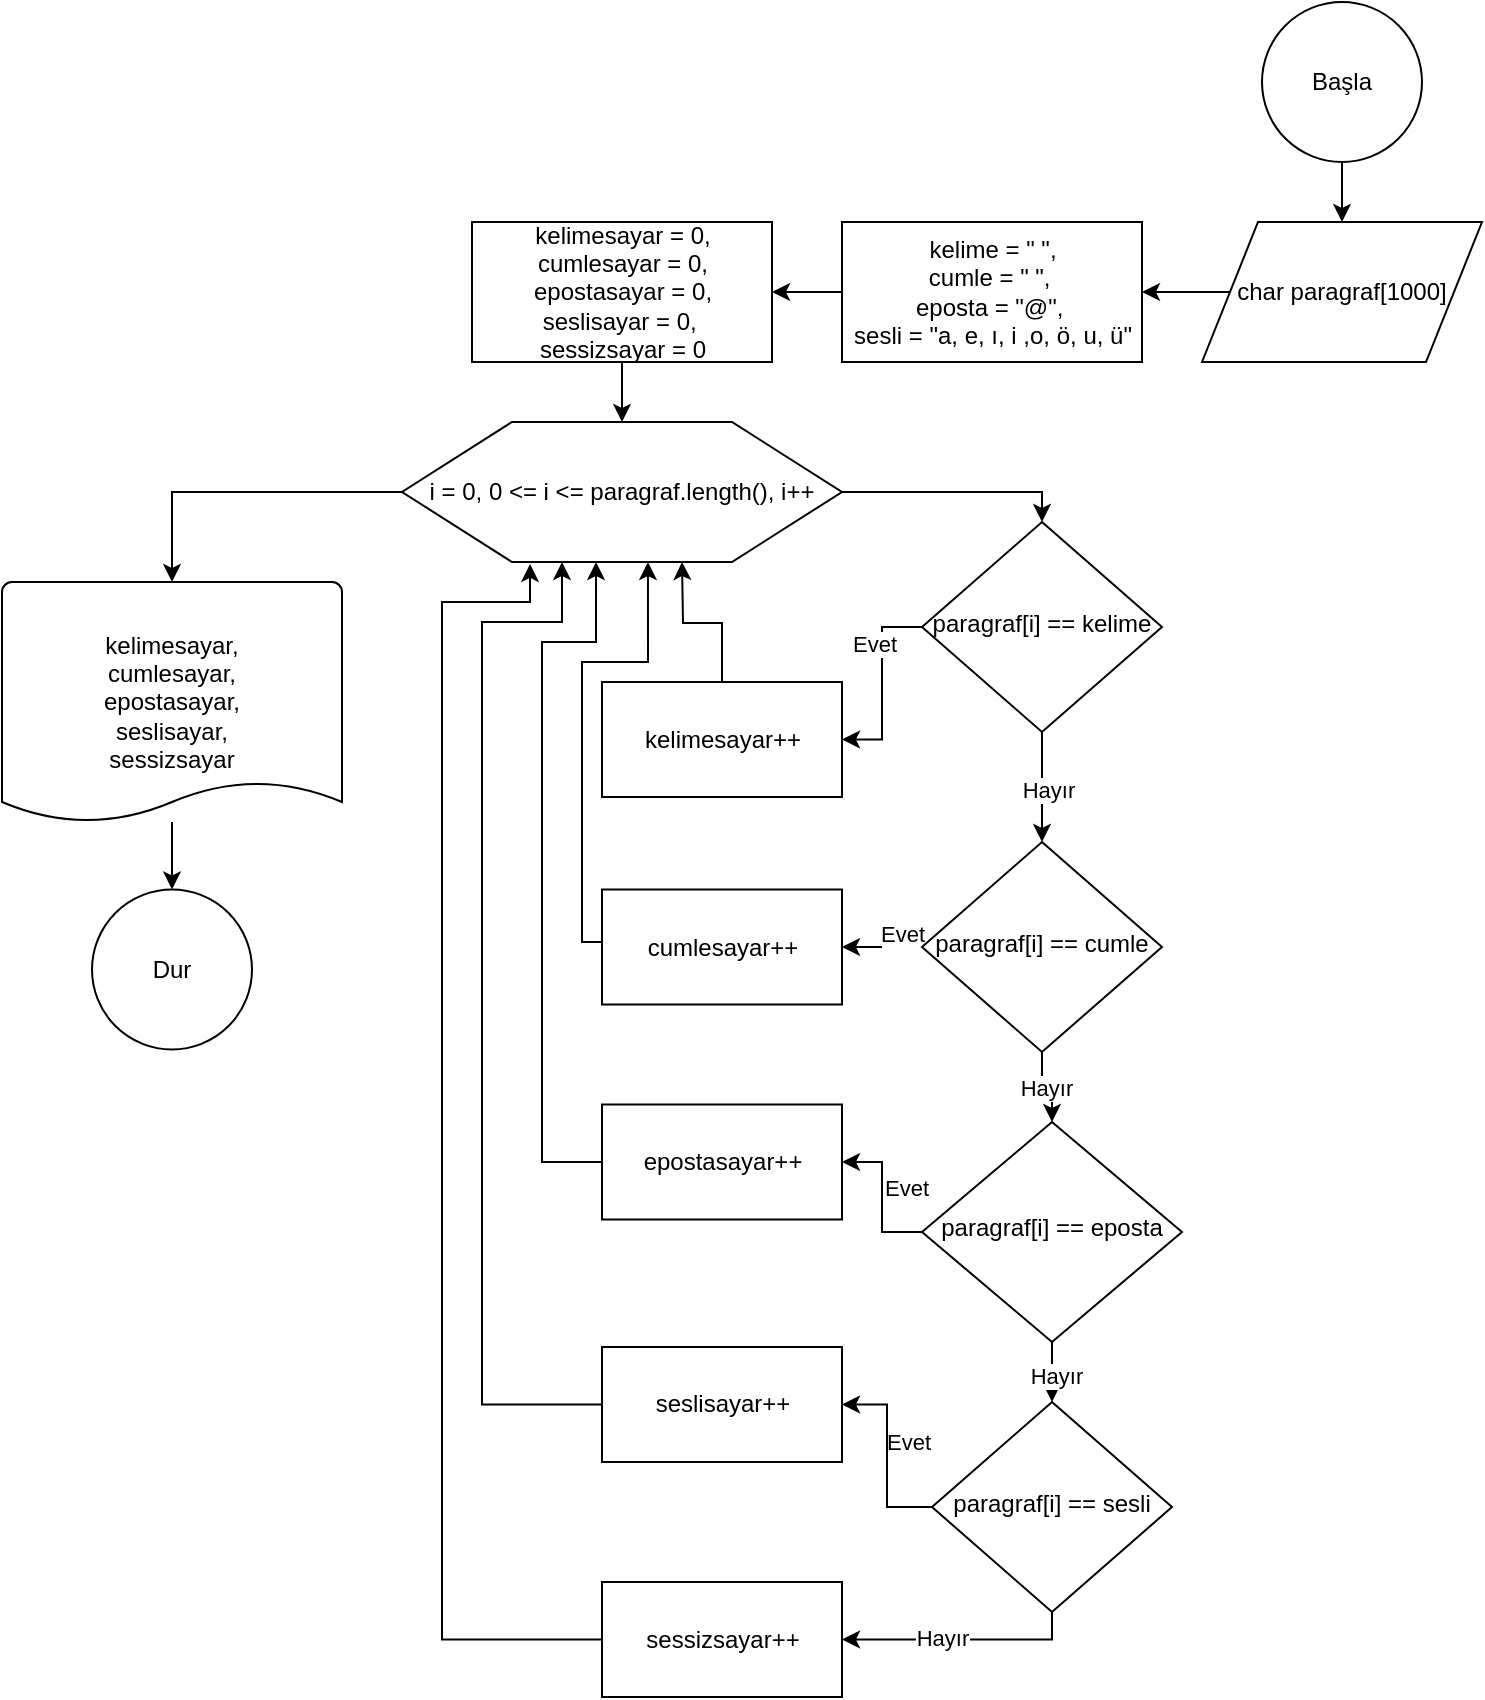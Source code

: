 <mxfile version="20.7.4" type="github">
  <diagram id="C5RBs43oDa-KdzZeNtuy" name="Page-1">
    <mxGraphModel dx="1781" dy="675" grid="1" gridSize="10" guides="1" tooltips="1" connect="1" arrows="1" fold="1" page="1" pageScale="1" pageWidth="827" pageHeight="1169" math="0" shadow="0">
      <root>
        <mxCell id="WIyWlLk6GJQsqaUBKTNV-0" />
        <mxCell id="WIyWlLk6GJQsqaUBKTNV-1" parent="WIyWlLk6GJQsqaUBKTNV-0" />
        <mxCell id="VSxFvRO0NKnhs1YxXdcT-14" style="edgeStyle=orthogonalEdgeStyle;rounded=0;orthogonalLoop=1;jettySize=auto;html=1;exitX=0;exitY=0.5;exitDx=0;exitDy=0;entryX=1;entryY=0.5;entryDx=0;entryDy=0;" edge="1" parent="WIyWlLk6GJQsqaUBKTNV-1" source="WIyWlLk6GJQsqaUBKTNV-6" target="VSxFvRO0NKnhs1YxXdcT-18">
          <mxGeometry relative="1" as="geometry">
            <mxPoint x="110" y="423" as="targetPoint" />
          </mxGeometry>
        </mxCell>
        <mxCell id="VSxFvRO0NKnhs1YxXdcT-15" value="Evet" style="edgeLabel;html=1;align=center;verticalAlign=middle;resizable=0;points=[];" vertex="1" connectable="0" parent="VSxFvRO0NKnhs1YxXdcT-14">
          <mxGeometry x="-0.663" relative="1" as="geometry">
            <mxPoint x="-8" y="8" as="offset" />
          </mxGeometry>
        </mxCell>
        <mxCell id="VSxFvRO0NKnhs1YxXdcT-17" value="Hayır" style="edgeStyle=orthogonalEdgeStyle;rounded=0;orthogonalLoop=1;jettySize=auto;html=1;exitX=0.5;exitY=1;exitDx=0;exitDy=0;entryX=0.5;entryY=0;entryDx=0;entryDy=0;" edge="1" parent="WIyWlLk6GJQsqaUBKTNV-1" source="WIyWlLk6GJQsqaUBKTNV-6" target="VSxFvRO0NKnhs1YxXdcT-16">
          <mxGeometry y="3" relative="1" as="geometry">
            <mxPoint y="1" as="offset" />
          </mxGeometry>
        </mxCell>
        <mxCell id="WIyWlLk6GJQsqaUBKTNV-6" value="paragraf[i] == kelime" style="rhombus;whiteSpace=wrap;html=1;shadow=0;fontFamily=Helvetica;fontSize=12;align=center;strokeWidth=1;spacing=6;spacingTop=-4;" parent="WIyWlLk6GJQsqaUBKTNV-1" vertex="1">
          <mxGeometry x="370" y="320" width="120" height="105" as="geometry" />
        </mxCell>
        <mxCell id="VSxFvRO0NKnhs1YxXdcT-6" style="edgeStyle=orthogonalEdgeStyle;rounded=0;orthogonalLoop=1;jettySize=auto;html=1;exitX=0.5;exitY=1;exitDx=0;exitDy=0;exitPerimeter=0;entryX=0.5;entryY=0;entryDx=0;entryDy=0;" edge="1" parent="WIyWlLk6GJQsqaUBKTNV-1" source="VSxFvRO0NKnhs1YxXdcT-0" target="VSxFvRO0NKnhs1YxXdcT-5">
          <mxGeometry relative="1" as="geometry" />
        </mxCell>
        <mxCell id="VSxFvRO0NKnhs1YxXdcT-0" value="Başla" style="strokeWidth=1;html=1;shape=mxgraph.flowchart.start_2;whiteSpace=wrap;strokeColor=default;" vertex="1" parent="WIyWlLk6GJQsqaUBKTNV-1">
          <mxGeometry x="540" y="60" width="80" height="80" as="geometry" />
        </mxCell>
        <mxCell id="VSxFvRO0NKnhs1YxXdcT-1" value="Dur" style="strokeWidth=1;html=1;shape=mxgraph.flowchart.start_2;whiteSpace=wrap;strokeColor=default;" vertex="1" parent="WIyWlLk6GJQsqaUBKTNV-1">
          <mxGeometry x="-45" y="503.75" width="80" height="80" as="geometry" />
        </mxCell>
        <mxCell id="VSxFvRO0NKnhs1YxXdcT-43" style="edgeStyle=orthogonalEdgeStyle;rounded=0;orthogonalLoop=1;jettySize=auto;html=1;entryX=0.5;entryY=0;entryDx=0;entryDy=0;entryPerimeter=0;" edge="1" parent="WIyWlLk6GJQsqaUBKTNV-1" source="VSxFvRO0NKnhs1YxXdcT-2" target="VSxFvRO0NKnhs1YxXdcT-1">
          <mxGeometry relative="1" as="geometry" />
        </mxCell>
        <mxCell id="VSxFvRO0NKnhs1YxXdcT-2" value="kelimesayar, &lt;br&gt;cumlesayar, &lt;br&gt;epostasayar,&lt;br&gt;&amp;nbsp;seslisayar,&amp;nbsp;&lt;br&gt;sessizsayar" style="strokeWidth=1;html=1;shape=mxgraph.flowchart.document2;whiteSpace=wrap;size=0.167;" vertex="1" parent="WIyWlLk6GJQsqaUBKTNV-1">
          <mxGeometry x="-90" y="350" width="170" height="120" as="geometry" />
        </mxCell>
        <mxCell id="VSxFvRO0NKnhs1YxXdcT-8" style="edgeStyle=orthogonalEdgeStyle;rounded=0;orthogonalLoop=1;jettySize=auto;html=1;entryX=1;entryY=0.5;entryDx=0;entryDy=0;" edge="1" parent="WIyWlLk6GJQsqaUBKTNV-1" source="VSxFvRO0NKnhs1YxXdcT-5" target="VSxFvRO0NKnhs1YxXdcT-7">
          <mxGeometry relative="1" as="geometry">
            <mxPoint x="490" y="230" as="targetPoint" />
          </mxGeometry>
        </mxCell>
        <mxCell id="VSxFvRO0NKnhs1YxXdcT-5" value="char paragraf[1000]" style="shape=parallelogram;perimeter=parallelogramPerimeter;whiteSpace=wrap;html=1;dashed=0;strokeWidth=1;" vertex="1" parent="WIyWlLk6GJQsqaUBKTNV-1">
          <mxGeometry x="510" y="170" width="140" height="70" as="geometry" />
        </mxCell>
        <mxCell id="VSxFvRO0NKnhs1YxXdcT-10" style="edgeStyle=orthogonalEdgeStyle;rounded=0;orthogonalLoop=1;jettySize=auto;html=1;" edge="1" parent="WIyWlLk6GJQsqaUBKTNV-1" source="VSxFvRO0NKnhs1YxXdcT-7" target="VSxFvRO0NKnhs1YxXdcT-9">
          <mxGeometry relative="1" as="geometry" />
        </mxCell>
        <mxCell id="VSxFvRO0NKnhs1YxXdcT-7" value="kelime = &quot; &quot;, &lt;br&gt;cumle = &quot; &quot;,&amp;nbsp;&lt;br&gt;eposta = &quot;@&quot;,&amp;nbsp;&lt;br&gt;sesli = &quot;a, e, ı, i ,o, ö, u, ü&quot;" style="html=1;dashed=0;whitespace=wrap;strokeWidth=1;" vertex="1" parent="WIyWlLk6GJQsqaUBKTNV-1">
          <mxGeometry x="330" y="170" width="150" height="70" as="geometry" />
        </mxCell>
        <mxCell id="VSxFvRO0NKnhs1YxXdcT-12" style="edgeStyle=orthogonalEdgeStyle;rounded=0;orthogonalLoop=1;jettySize=auto;html=1;entryX=0.5;entryY=0;entryDx=0;entryDy=0;" edge="1" parent="WIyWlLk6GJQsqaUBKTNV-1" source="VSxFvRO0NKnhs1YxXdcT-9" target="VSxFvRO0NKnhs1YxXdcT-11">
          <mxGeometry relative="1" as="geometry" />
        </mxCell>
        <mxCell id="VSxFvRO0NKnhs1YxXdcT-9" value="kelimesayar = 0,&lt;br&gt;cumlesayar = 0,&lt;br&gt;epostasayar = 0,&lt;br&gt;seslisayar = 0,&amp;nbsp;&lt;br&gt;sessizsayar = 0" style="html=1;dashed=0;whitespace=wrap;strokeWidth=1;" vertex="1" parent="WIyWlLk6GJQsqaUBKTNV-1">
          <mxGeometry x="145" y="170" width="150" height="70" as="geometry" />
        </mxCell>
        <mxCell id="VSxFvRO0NKnhs1YxXdcT-13" value="" style="edgeStyle=orthogonalEdgeStyle;rounded=0;orthogonalLoop=1;jettySize=auto;html=1;entryX=0.5;entryY=0;entryDx=0;entryDy=0;" edge="1" parent="WIyWlLk6GJQsqaUBKTNV-1" source="VSxFvRO0NKnhs1YxXdcT-11" target="WIyWlLk6GJQsqaUBKTNV-6">
          <mxGeometry relative="1" as="geometry">
            <Array as="points">
              <mxPoint x="430" y="305" />
            </Array>
          </mxGeometry>
        </mxCell>
        <mxCell id="VSxFvRO0NKnhs1YxXdcT-42" style="edgeStyle=orthogonalEdgeStyle;rounded=0;orthogonalLoop=1;jettySize=auto;html=1;exitX=0;exitY=0.5;exitDx=0;exitDy=0;entryX=0.5;entryY=0;entryDx=0;entryDy=0;entryPerimeter=0;" edge="1" parent="WIyWlLk6GJQsqaUBKTNV-1" source="VSxFvRO0NKnhs1YxXdcT-11" target="VSxFvRO0NKnhs1YxXdcT-2">
          <mxGeometry relative="1" as="geometry" />
        </mxCell>
        <mxCell id="VSxFvRO0NKnhs1YxXdcT-11" value="i = 0, 0 &amp;lt;= i &amp;lt;= paragraf.length(), i++" style="shape=hexagon;perimeter=hexagonPerimeter2;whiteSpace=wrap;html=1;size=0.25;strokeWidth=1;" vertex="1" parent="WIyWlLk6GJQsqaUBKTNV-1">
          <mxGeometry x="110" y="270" width="220" height="70" as="geometry" />
        </mxCell>
        <mxCell id="VSxFvRO0NKnhs1YxXdcT-21" value="Evet" style="edgeStyle=orthogonalEdgeStyle;rounded=0;orthogonalLoop=1;jettySize=auto;html=1;entryX=1;entryY=0.5;entryDx=0;entryDy=0;" edge="1" parent="WIyWlLk6GJQsqaUBKTNV-1" source="VSxFvRO0NKnhs1YxXdcT-16" target="VSxFvRO0NKnhs1YxXdcT-20">
          <mxGeometry x="-0.5" y="-7" relative="1" as="geometry">
            <mxPoint as="offset" />
          </mxGeometry>
        </mxCell>
        <mxCell id="VSxFvRO0NKnhs1YxXdcT-23" style="edgeStyle=orthogonalEdgeStyle;rounded=0;orthogonalLoop=1;jettySize=auto;html=1;entryX=0.5;entryY=0;entryDx=0;entryDy=0;" edge="1" parent="WIyWlLk6GJQsqaUBKTNV-1" source="VSxFvRO0NKnhs1YxXdcT-16" target="VSxFvRO0NKnhs1YxXdcT-24">
          <mxGeometry relative="1" as="geometry">
            <mxPoint x="430" y="620" as="targetPoint" />
          </mxGeometry>
        </mxCell>
        <mxCell id="VSxFvRO0NKnhs1YxXdcT-25" value="Hayır" style="edgeLabel;html=1;align=center;verticalAlign=middle;resizable=0;points=[];" vertex="1" connectable="0" parent="VSxFvRO0NKnhs1YxXdcT-23">
          <mxGeometry x="0.111" y="2" relative="1" as="geometry">
            <mxPoint as="offset" />
          </mxGeometry>
        </mxCell>
        <mxCell id="VSxFvRO0NKnhs1YxXdcT-16" value="paragraf[i] == cumle" style="rhombus;whiteSpace=wrap;html=1;shadow=0;fontFamily=Helvetica;fontSize=12;align=center;strokeWidth=1;spacing=6;spacingTop=-4;" vertex="1" parent="WIyWlLk6GJQsqaUBKTNV-1">
          <mxGeometry x="370" y="480" width="120" height="105" as="geometry" />
        </mxCell>
        <mxCell id="VSxFvRO0NKnhs1YxXdcT-19" style="edgeStyle=orthogonalEdgeStyle;rounded=0;orthogonalLoop=1;jettySize=auto;html=1;exitX=0.5;exitY=0;exitDx=0;exitDy=0;" edge="1" parent="WIyWlLk6GJQsqaUBKTNV-1" source="VSxFvRO0NKnhs1YxXdcT-18">
          <mxGeometry relative="1" as="geometry">
            <mxPoint x="250" y="340" as="targetPoint" />
          </mxGeometry>
        </mxCell>
        <mxCell id="VSxFvRO0NKnhs1YxXdcT-18" value="kelimesayar++" style="html=1;dashed=0;whitespace=wrap;strokeWidth=1;" vertex="1" parent="WIyWlLk6GJQsqaUBKTNV-1">
          <mxGeometry x="210" y="400" width="120" height="57.5" as="geometry" />
        </mxCell>
        <mxCell id="VSxFvRO0NKnhs1YxXdcT-22" style="edgeStyle=orthogonalEdgeStyle;rounded=0;orthogonalLoop=1;jettySize=auto;html=1;entryX=0.559;entryY=1;entryDx=0;entryDy=0;exitX=0;exitY=0.5;exitDx=0;exitDy=0;entryPerimeter=0;" edge="1" parent="WIyWlLk6GJQsqaUBKTNV-1" source="VSxFvRO0NKnhs1YxXdcT-20" target="VSxFvRO0NKnhs1YxXdcT-11">
          <mxGeometry relative="1" as="geometry">
            <Array as="points">
              <mxPoint x="210" y="530" />
              <mxPoint x="200" y="530" />
              <mxPoint x="200" y="390" />
              <mxPoint x="233" y="390" />
            </Array>
          </mxGeometry>
        </mxCell>
        <mxCell id="VSxFvRO0NKnhs1YxXdcT-20" value="cumlesayar++" style="html=1;dashed=0;whitespace=wrap;strokeWidth=1;" vertex="1" parent="WIyWlLk6GJQsqaUBKTNV-1">
          <mxGeometry x="210" y="503.75" width="120" height="57.5" as="geometry" />
        </mxCell>
        <mxCell id="VSxFvRO0NKnhs1YxXdcT-27" style="edgeStyle=orthogonalEdgeStyle;rounded=0;orthogonalLoop=1;jettySize=auto;html=1;exitX=0;exitY=0.5;exitDx=0;exitDy=0;entryX=1;entryY=0.5;entryDx=0;entryDy=0;" edge="1" parent="WIyWlLk6GJQsqaUBKTNV-1" source="VSxFvRO0NKnhs1YxXdcT-24" target="VSxFvRO0NKnhs1YxXdcT-26">
          <mxGeometry relative="1" as="geometry" />
        </mxCell>
        <mxCell id="VSxFvRO0NKnhs1YxXdcT-28" value="Evet" style="edgeLabel;html=1;align=center;verticalAlign=middle;resizable=0;points=[];" vertex="1" connectable="0" parent="VSxFvRO0NKnhs1YxXdcT-27">
          <mxGeometry x="-0.533" y="2" relative="1" as="geometry">
            <mxPoint x="9" y="-24" as="offset" />
          </mxGeometry>
        </mxCell>
        <mxCell id="VSxFvRO0NKnhs1YxXdcT-24" value="paragraf[i] == eposta" style="rhombus;whiteSpace=wrap;html=1;shadow=0;fontFamily=Helvetica;fontSize=12;align=center;strokeWidth=1;spacing=6;spacingTop=-4;" vertex="1" parent="WIyWlLk6GJQsqaUBKTNV-1">
          <mxGeometry x="370" y="620" width="130" height="110" as="geometry" />
        </mxCell>
        <mxCell id="VSxFvRO0NKnhs1YxXdcT-29" style="edgeStyle=orthogonalEdgeStyle;rounded=0;orthogonalLoop=1;jettySize=auto;html=1;entryX=0.441;entryY=1;entryDx=0;entryDy=0;exitX=0;exitY=0.5;exitDx=0;exitDy=0;entryPerimeter=0;" edge="1" parent="WIyWlLk6GJQsqaUBKTNV-1" source="VSxFvRO0NKnhs1YxXdcT-26" target="VSxFvRO0NKnhs1YxXdcT-11">
          <mxGeometry relative="1" as="geometry">
            <Array as="points">
              <mxPoint x="180" y="640" />
              <mxPoint x="180" y="380" />
              <mxPoint x="207" y="380" />
            </Array>
          </mxGeometry>
        </mxCell>
        <mxCell id="VSxFvRO0NKnhs1YxXdcT-26" value="epostasayar++" style="html=1;dashed=0;whitespace=wrap;strokeWidth=1;" vertex="1" parent="WIyWlLk6GJQsqaUBKTNV-1">
          <mxGeometry x="210" y="611.25" width="120" height="57.5" as="geometry" />
        </mxCell>
        <mxCell id="VSxFvRO0NKnhs1YxXdcT-30" style="edgeStyle=orthogonalEdgeStyle;rounded=0;orthogonalLoop=1;jettySize=auto;html=1;entryX=0.5;entryY=0;entryDx=0;entryDy=0;exitX=0.5;exitY=1;exitDx=0;exitDy=0;" edge="1" target="VSxFvRO0NKnhs1YxXdcT-33" parent="WIyWlLk6GJQsqaUBKTNV-1" source="VSxFvRO0NKnhs1YxXdcT-24">
          <mxGeometry relative="1" as="geometry">
            <mxPoint x="448" y="805" as="targetPoint" />
            <mxPoint x="444" y="725" as="sourcePoint" />
          </mxGeometry>
        </mxCell>
        <mxCell id="VSxFvRO0NKnhs1YxXdcT-31" value="Hayır" style="edgeLabel;html=1;align=center;verticalAlign=middle;resizable=0;points=[];" vertex="1" connectable="0" parent="VSxFvRO0NKnhs1YxXdcT-30">
          <mxGeometry x="0.111" y="2" relative="1" as="geometry">
            <mxPoint as="offset" />
          </mxGeometry>
        </mxCell>
        <mxCell id="VSxFvRO0NKnhs1YxXdcT-35" value="Evet" style="edgeStyle=orthogonalEdgeStyle;rounded=0;orthogonalLoop=1;jettySize=auto;html=1;entryX=1;entryY=0.5;entryDx=0;entryDy=0;" edge="1" parent="WIyWlLk6GJQsqaUBKTNV-1" source="VSxFvRO0NKnhs1YxXdcT-33" target="VSxFvRO0NKnhs1YxXdcT-34">
          <mxGeometry x="0.151" y="-10" relative="1" as="geometry">
            <mxPoint as="offset" />
          </mxGeometry>
        </mxCell>
        <mxCell id="VSxFvRO0NKnhs1YxXdcT-39" style="edgeStyle=orthogonalEdgeStyle;rounded=0;orthogonalLoop=1;jettySize=auto;html=1;exitX=0.5;exitY=1;exitDx=0;exitDy=0;entryX=1;entryY=0.5;entryDx=0;entryDy=0;" edge="1" parent="WIyWlLk6GJQsqaUBKTNV-1" source="VSxFvRO0NKnhs1YxXdcT-33" target="VSxFvRO0NKnhs1YxXdcT-38">
          <mxGeometry relative="1" as="geometry">
            <Array as="points">
              <mxPoint x="435" y="879" />
            </Array>
          </mxGeometry>
        </mxCell>
        <mxCell id="VSxFvRO0NKnhs1YxXdcT-40" value="Hayır" style="edgeLabel;html=1;align=center;verticalAlign=middle;resizable=0;points=[];" vertex="1" connectable="0" parent="VSxFvRO0NKnhs1YxXdcT-39">
          <mxGeometry x="0.174" y="-1" relative="1" as="geometry">
            <mxPoint as="offset" />
          </mxGeometry>
        </mxCell>
        <mxCell id="VSxFvRO0NKnhs1YxXdcT-33" value="paragraf[i] == sesli" style="rhombus;whiteSpace=wrap;html=1;shadow=0;fontFamily=Helvetica;fontSize=12;align=center;strokeWidth=1;spacing=6;spacingTop=-4;" vertex="1" parent="WIyWlLk6GJQsqaUBKTNV-1">
          <mxGeometry x="375" y="760" width="120" height="105" as="geometry" />
        </mxCell>
        <mxCell id="VSxFvRO0NKnhs1YxXdcT-36" style="edgeStyle=orthogonalEdgeStyle;rounded=0;orthogonalLoop=1;jettySize=auto;html=1;" edge="1" parent="WIyWlLk6GJQsqaUBKTNV-1" source="VSxFvRO0NKnhs1YxXdcT-34">
          <mxGeometry relative="1" as="geometry">
            <mxPoint x="190" y="340" as="targetPoint" />
            <Array as="points">
              <mxPoint x="150" y="761" />
              <mxPoint x="150" y="370" />
              <mxPoint x="190" y="370" />
            </Array>
          </mxGeometry>
        </mxCell>
        <mxCell id="VSxFvRO0NKnhs1YxXdcT-34" value="seslisayar++" style="html=1;dashed=0;whitespace=wrap;strokeWidth=1;" vertex="1" parent="WIyWlLk6GJQsqaUBKTNV-1">
          <mxGeometry x="210" y="732.5" width="120" height="57.5" as="geometry" />
        </mxCell>
        <mxCell id="VSxFvRO0NKnhs1YxXdcT-41" style="edgeStyle=orthogonalEdgeStyle;rounded=0;orthogonalLoop=1;jettySize=auto;html=1;entryX=0.291;entryY=1.014;entryDx=0;entryDy=0;entryPerimeter=0;" edge="1" parent="WIyWlLk6GJQsqaUBKTNV-1" source="VSxFvRO0NKnhs1YxXdcT-38" target="VSxFvRO0NKnhs1YxXdcT-11">
          <mxGeometry relative="1" as="geometry">
            <Array as="points">
              <mxPoint x="130" y="879" />
              <mxPoint x="130" y="360" />
              <mxPoint x="174" y="360" />
            </Array>
          </mxGeometry>
        </mxCell>
        <mxCell id="VSxFvRO0NKnhs1YxXdcT-38" value="sessizsayar++" style="html=1;dashed=0;whitespace=wrap;strokeWidth=1;" vertex="1" parent="WIyWlLk6GJQsqaUBKTNV-1">
          <mxGeometry x="210" y="850" width="120" height="57.5" as="geometry" />
        </mxCell>
      </root>
    </mxGraphModel>
  </diagram>
</mxfile>
